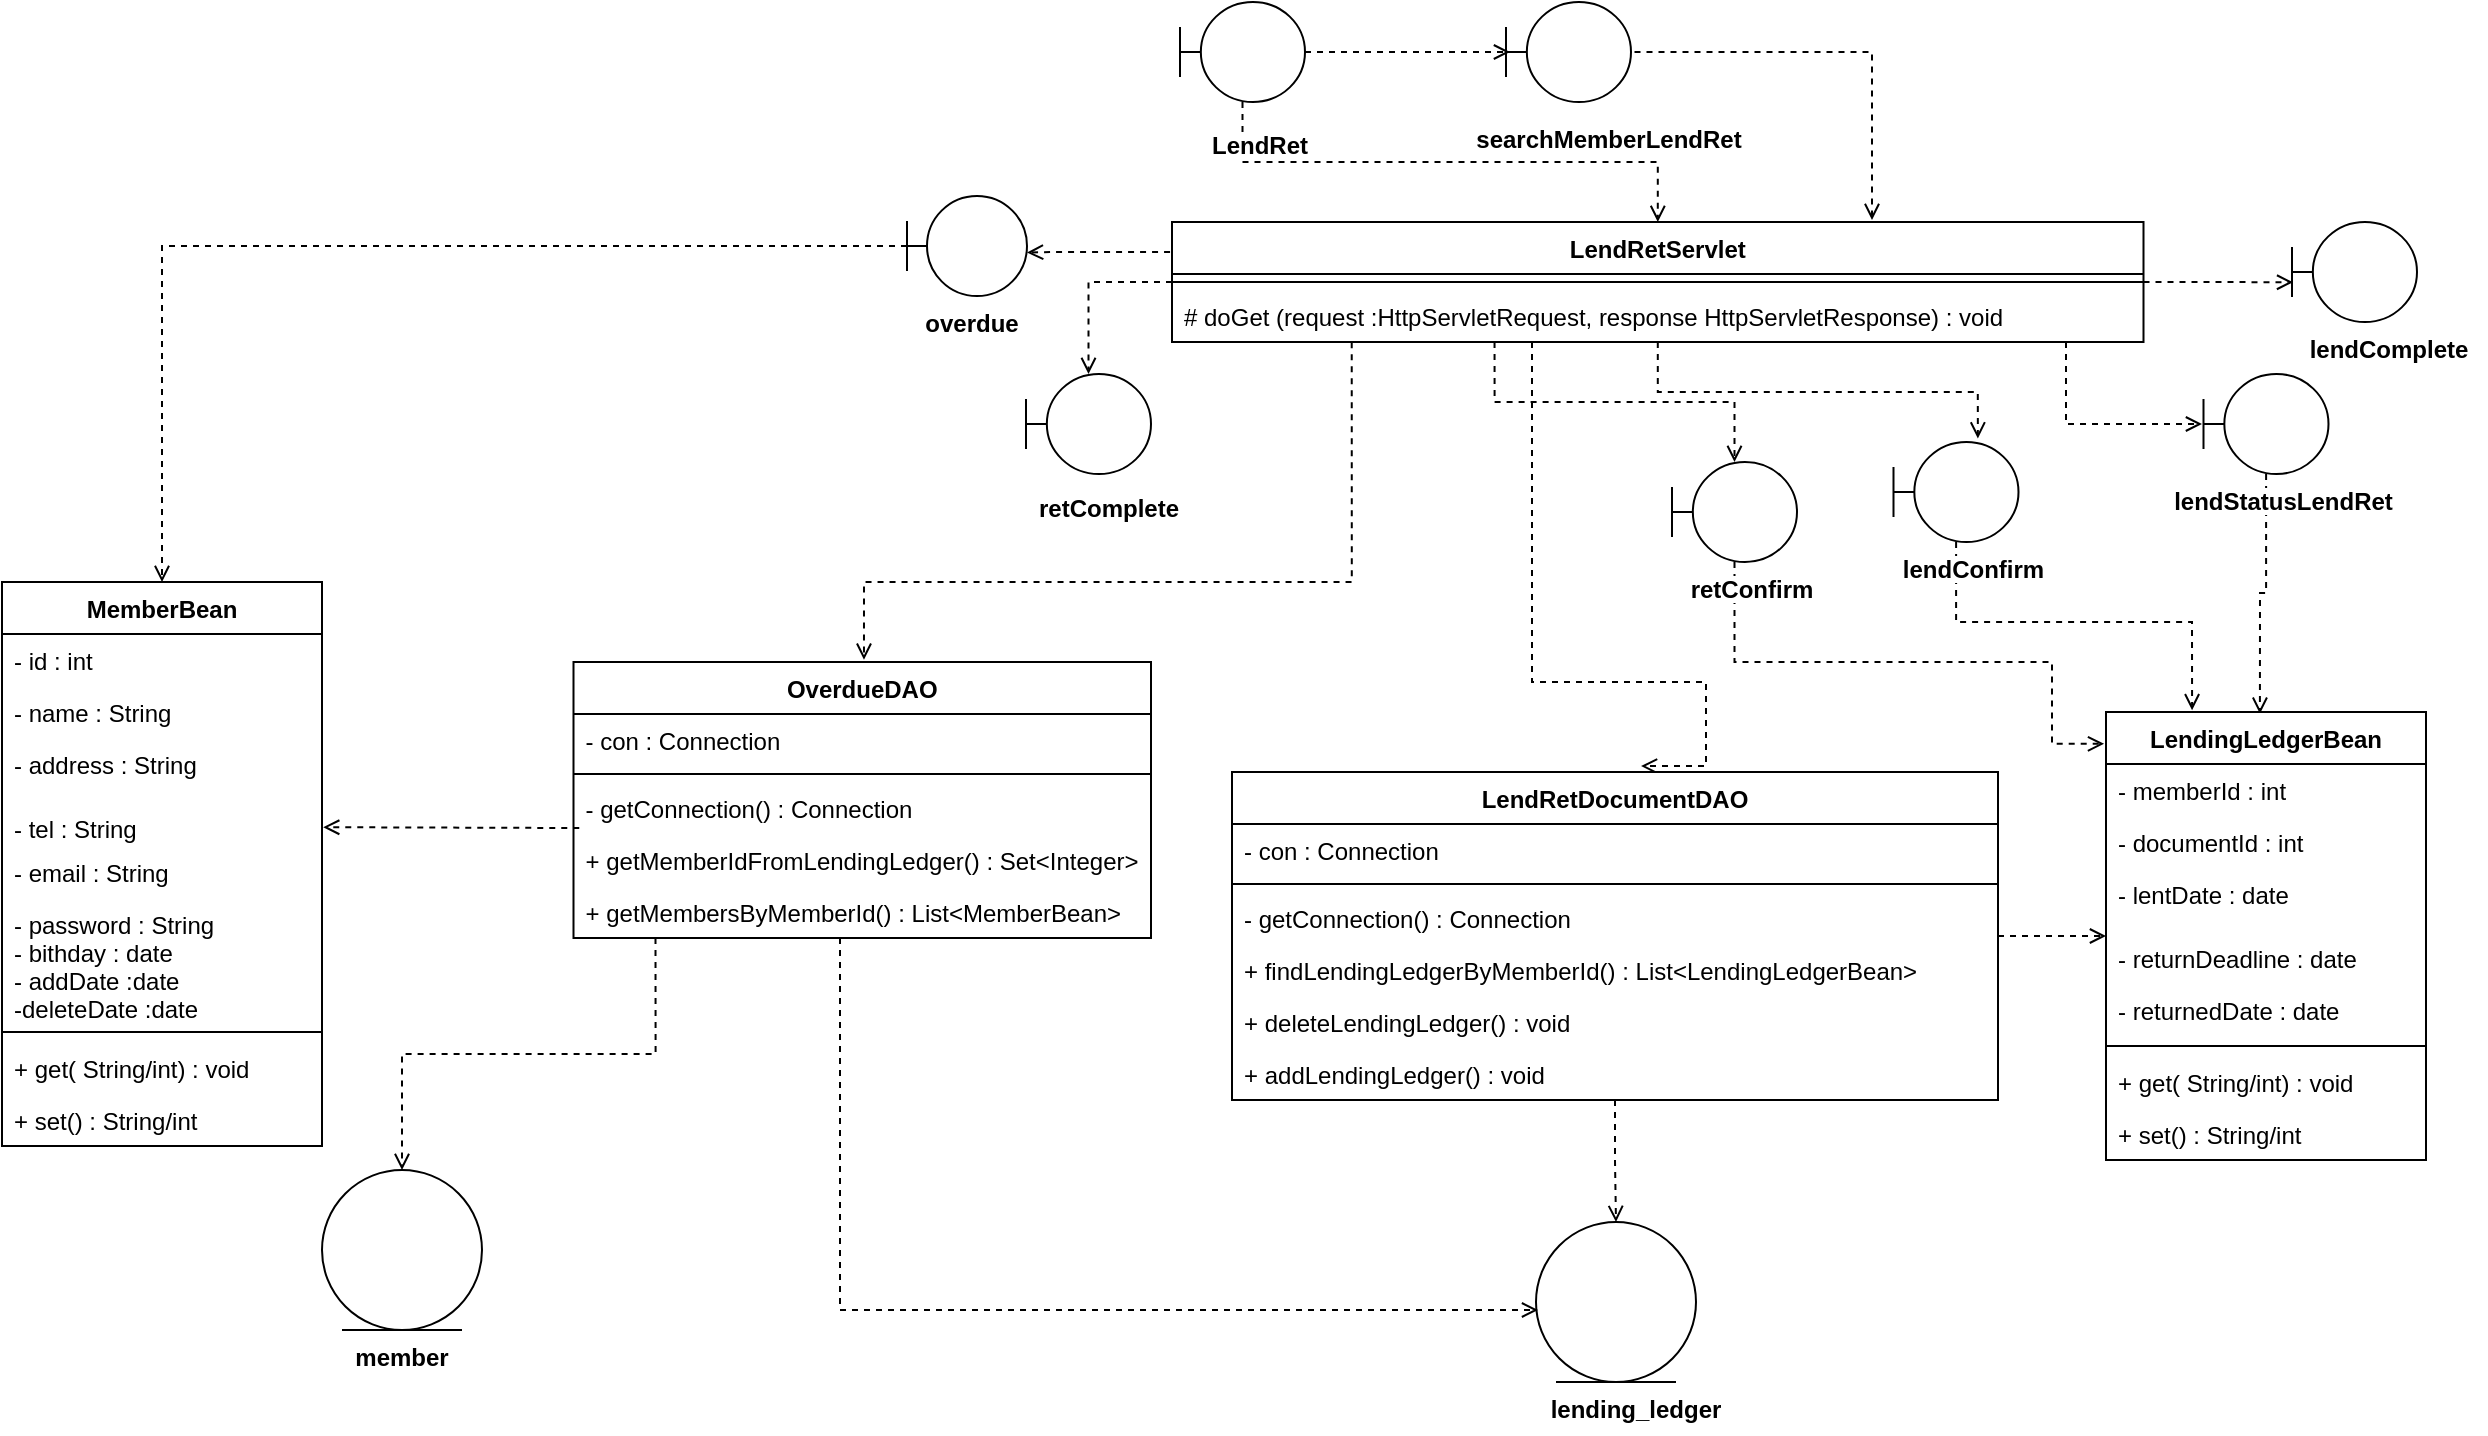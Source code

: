 <mxfile version="14.7.9" type="device"><diagram id="C5RBs43oDa-KdzZeNtuy" name="貸出返却延滞"><mxGraphModel dx="1617" dy="522" grid="1" gridSize="10" guides="1" tooltips="1" connect="0" arrows="1" fold="1" page="1" pageScale="1" pageWidth="827" pageHeight="1169" math="0" shadow="0"><root><mxCell id="WIyWlLk6GJQsqaUBKTNV-0"/><mxCell id="WIyWlLk6GJQsqaUBKTNV-1" parent="WIyWlLk6GJQsqaUBKTNV-0"/><mxCell id="hO1JM8L0dG9UVpiD3OXM-1" style="edgeStyle=orthogonalEdgeStyle;rounded=0;orthogonalLoop=1;jettySize=auto;html=1;dashed=1;endArrow=open;endFill=0;entryX=0.534;entryY=-0.018;entryDx=0;entryDy=0;entryPerimeter=0;" edge="1" parent="WIyWlLk6GJQsqaUBKTNV-1" target="hO1JM8L0dG9UVpiD3OXM-12"><mxGeometry relative="1" as="geometry"><Array as="points"><mxPoint x="590" y="410"/><mxPoint x="677" y="410"/></Array><mxPoint x="590" y="240" as="sourcePoint"/><mxPoint x="440" y="425" as="targetPoint"/></mxGeometry></mxCell><mxCell id="hO1JM8L0dG9UVpiD3OXM-2" style="edgeStyle=orthogonalEdgeStyle;rounded=0;orthogonalLoop=1;jettySize=auto;html=1;dashed=1;endArrow=open;endFill=0;" edge="1" parent="WIyWlLk6GJQsqaUBKTNV-1" source="hO1JM8L0dG9UVpiD3OXM-7"><mxGeometry relative="1" as="geometry"><mxPoint x="925" y="281" as="targetPoint"/><Array as="points"><mxPoint x="857" y="281"/><mxPoint x="925" y="281"/></Array></mxGeometry></mxCell><mxCell id="hO1JM8L0dG9UVpiD3OXM-4" style="edgeStyle=orthogonalEdgeStyle;rounded=0;orthogonalLoop=1;jettySize=auto;html=1;entryX=0.675;entryY=-0.036;entryDx=0;entryDy=0;entryPerimeter=0;dashed=1;endArrow=open;endFill=0;" edge="1" parent="WIyWlLk6GJQsqaUBKTNV-1" source="hO1JM8L0dG9UVpiD3OXM-5" target="hO1JM8L0dG9UVpiD3OXM-31"><mxGeometry relative="1" as="geometry"/></mxCell><mxCell id="hO1JM8L0dG9UVpiD3OXM-79" style="edgeStyle=orthogonalEdgeStyle;rounded=0;orthogonalLoop=1;jettySize=auto;html=1;dashed=1;endArrow=open;endFill=0;" edge="1" parent="WIyWlLk6GJQsqaUBKTNV-1" source="hO1JM8L0dG9UVpiD3OXM-5" target="hO1JM8L0dG9UVpiD3OXM-57"><mxGeometry relative="1" as="geometry"/></mxCell><mxCell id="hO1JM8L0dG9UVpiD3OXM-80" style="edgeStyle=orthogonalEdgeStyle;rounded=0;orthogonalLoop=1;jettySize=auto;html=1;exitX=1;exitY=0.5;exitDx=0;exitDy=0;dashed=1;endArrow=open;endFill=0;entryX=0.009;entryY=0.603;entryDx=0;entryDy=0;entryPerimeter=0;" edge="1" parent="WIyWlLk6GJQsqaUBKTNV-1" source="hO1JM8L0dG9UVpiD3OXM-5" target="hO1JM8L0dG9UVpiD3OXM-35"><mxGeometry relative="1" as="geometry"><mxPoint x="969" y="211" as="targetPoint"/></mxGeometry></mxCell><mxCell id="hO1JM8L0dG9UVpiD3OXM-102" style="edgeStyle=orthogonalEdgeStyle;rounded=0;orthogonalLoop=1;jettySize=auto;html=1;dashed=1;endArrow=open;endFill=0;exitX=0.332;exitY=1;exitDx=0;exitDy=0;exitPerimeter=0;" edge="1" parent="WIyWlLk6GJQsqaUBKTNV-1" source="hO1JM8L0dG9UVpiD3OXM-7" target="hO1JM8L0dG9UVpiD3OXM-33"><mxGeometry relative="1" as="geometry"/></mxCell><mxCell id="hO1JM8L0dG9UVpiD3OXM-104" style="edgeStyle=orthogonalEdgeStyle;rounded=0;orthogonalLoop=1;jettySize=auto;html=1;dashed=1;endArrow=open;endFill=0;exitX=-0.002;exitY=0.25;exitDx=0;exitDy=0;exitPerimeter=0;entryX=1;entryY=0.566;entryDx=0;entryDy=0;entryPerimeter=0;" edge="1" parent="WIyWlLk6GJQsqaUBKTNV-1" source="hO1JM8L0dG9UVpiD3OXM-5" target="hO1JM8L0dG9UVpiD3OXM-59"><mxGeometry relative="1" as="geometry"><mxPoint x="340" y="195" as="targetPoint"/><Array as="points"><mxPoint x="350" y="195"/></Array></mxGeometry></mxCell><mxCell id="hO1JM8L0dG9UVpiD3OXM-106" style="edgeStyle=orthogonalEdgeStyle;rounded=0;orthogonalLoop=1;jettySize=auto;html=1;entryX=0.503;entryY=-0.008;entryDx=0;entryDy=0;entryPerimeter=0;dashed=1;endArrow=open;endFill=0;exitX=0.185;exitY=1.005;exitDx=0;exitDy=0;exitPerimeter=0;" edge="1" parent="WIyWlLk6GJQsqaUBKTNV-1" source="hO1JM8L0dG9UVpiD3OXM-7" target="hO1JM8L0dG9UVpiD3OXM-81"><mxGeometry relative="1" as="geometry"><Array as="points"><mxPoint x="500" y="360"/><mxPoint x="256" y="360"/></Array></mxGeometry></mxCell><mxCell id="hO1JM8L0dG9UVpiD3OXM-5" value="LendRetServlet" style="swimlane;fontStyle=1;align=center;verticalAlign=top;childLayout=stackLayout;horizontal=1;startSize=26;horizontalStack=0;resizeParent=1;resizeParentMax=0;resizeLast=0;collapsible=1;marginBottom=0;labelBackgroundColor=#ffffff;" vertex="1" parent="WIyWlLk6GJQsqaUBKTNV-1"><mxGeometry x="410" y="180" width="485.75" height="60" as="geometry"/></mxCell><mxCell id="hO1JM8L0dG9UVpiD3OXM-6" value="" style="line;strokeWidth=1;fillColor=none;align=left;verticalAlign=middle;spacingTop=-1;spacingLeft=3;spacingRight=3;rotatable=0;labelPosition=right;points=[];portConstraint=eastwest;" vertex="1" parent="hO1JM8L0dG9UVpiD3OXM-5"><mxGeometry y="26" width="485.75" height="8" as="geometry"/></mxCell><mxCell id="hO1JM8L0dG9UVpiD3OXM-7" value="# doGet (request :HttpServletRequest, response HttpServletResponse) : void" style="text;strokeColor=none;fillColor=none;align=left;verticalAlign=top;spacingLeft=4;spacingRight=4;overflow=hidden;rotatable=0;points=[[0,0.5],[1,0.5]];portConstraint=eastwest;" vertex="1" parent="hO1JM8L0dG9UVpiD3OXM-5"><mxGeometry y="34" width="485.75" height="26" as="geometry"/></mxCell><mxCell id="hO1JM8L0dG9UVpiD3OXM-8" style="edgeStyle=orthogonalEdgeStyle;rounded=0;orthogonalLoop=1;jettySize=auto;html=1;dashed=1;endArrow=open;endFill=0;exitX=1.028;exitY=0.5;exitDx=0;exitDy=0;exitPerimeter=0;" edge="1" parent="WIyWlLk6GJQsqaUBKTNV-1" source="hO1JM8L0dG9UVpiD3OXM-9"><mxGeometry relative="1" as="geometry"><mxPoint x="760" y="179" as="targetPoint"/><Array as="points"><mxPoint x="760" y="95"/></Array></mxGeometry></mxCell><mxCell id="hO1JM8L0dG9UVpiD3OXM-9" value="" style="shape=umlBoundary;whiteSpace=wrap;html=1;labelBackgroundColor=#ffffff;" vertex="1" parent="WIyWlLk6GJQsqaUBKTNV-1"><mxGeometry x="577" y="70" width="62.5" height="50" as="geometry"/></mxCell><mxCell id="hO1JM8L0dG9UVpiD3OXM-107" style="edgeStyle=orthogonalEdgeStyle;rounded=0;orthogonalLoop=1;jettySize=auto;html=1;entryX=0;entryY=0.077;entryDx=0;entryDy=0;entryPerimeter=0;dashed=1;endArrow=open;endFill=0;" edge="1" parent="WIyWlLk6GJQsqaUBKTNV-1" source="hO1JM8L0dG9UVpiD3OXM-12" target="hO1JM8L0dG9UVpiD3OXM-78"><mxGeometry relative="1" as="geometry"/></mxCell><mxCell id="hO1JM8L0dG9UVpiD3OXM-108" style="edgeStyle=orthogonalEdgeStyle;rounded=0;orthogonalLoop=1;jettySize=auto;html=1;dashed=1;endArrow=open;endFill=0;" edge="1" parent="WIyWlLk6GJQsqaUBKTNV-1" source="hO1JM8L0dG9UVpiD3OXM-12" target="hO1JM8L0dG9UVpiD3OXM-19"><mxGeometry relative="1" as="geometry"/></mxCell><mxCell id="hO1JM8L0dG9UVpiD3OXM-12" value="LendRetDocumentDAO" style="swimlane;fontStyle=1;align=center;verticalAlign=top;childLayout=stackLayout;horizontal=1;startSize=26;horizontalStack=0;resizeParent=1;resizeParentMax=0;resizeLast=0;collapsible=1;marginBottom=0;labelBackgroundColor=#ffffff;" vertex="1" parent="WIyWlLk6GJQsqaUBKTNV-1"><mxGeometry x="440" y="455" width="383" height="164" as="geometry"/></mxCell><mxCell id="hO1JM8L0dG9UVpiD3OXM-13" value="- con : Connection " style="text;strokeColor=none;fillColor=none;align=left;verticalAlign=top;spacingLeft=4;spacingRight=4;overflow=hidden;rotatable=0;points=[[0,0.5],[1,0.5]];portConstraint=eastwest;" vertex="1" parent="hO1JM8L0dG9UVpiD3OXM-12"><mxGeometry y="26" width="383" height="26" as="geometry"/></mxCell><mxCell id="hO1JM8L0dG9UVpiD3OXM-14" value="" style="line;strokeWidth=1;fillColor=none;align=left;verticalAlign=middle;spacingTop=-1;spacingLeft=3;spacingRight=3;rotatable=0;labelPosition=right;points=[];portConstraint=eastwest;" vertex="1" parent="hO1JM8L0dG9UVpiD3OXM-12"><mxGeometry y="52" width="383" height="8" as="geometry"/></mxCell><mxCell id="hO1JM8L0dG9UVpiD3OXM-15" value="- getConnection() : Connection" style="text;strokeColor=none;fillColor=none;align=left;verticalAlign=top;spacingLeft=4;spacingRight=4;overflow=hidden;rotatable=0;points=[[0,0.5],[1,0.5]];portConstraint=eastwest;" vertex="1" parent="hO1JM8L0dG9UVpiD3OXM-12"><mxGeometry y="60" width="383" height="26" as="geometry"/></mxCell><mxCell id="hO1JM8L0dG9UVpiD3OXM-16" value="+ findLendingLedgerByMemberId() : List&lt;LendingLedgerBean&gt;" style="text;strokeColor=none;fillColor=none;align=left;verticalAlign=top;spacingLeft=4;spacingRight=4;overflow=hidden;rotatable=0;points=[[0,0.5],[1,0.5]];portConstraint=eastwest;" vertex="1" parent="hO1JM8L0dG9UVpiD3OXM-12"><mxGeometry y="86" width="383" height="26" as="geometry"/></mxCell><mxCell id="hO1JM8L0dG9UVpiD3OXM-76" value="+ deleteLendingLedger() : void" style="text;strokeColor=none;fillColor=none;align=left;verticalAlign=top;spacingLeft=4;spacingRight=4;overflow=hidden;rotatable=0;points=[[0,0.5],[1,0.5]];portConstraint=eastwest;" vertex="1" parent="hO1JM8L0dG9UVpiD3OXM-12"><mxGeometry y="112" width="383" height="26" as="geometry"/></mxCell><mxCell id="hO1JM8L0dG9UVpiD3OXM-17" value="+ addLendingLedger() : void" style="text;strokeColor=none;fillColor=none;align=left;verticalAlign=top;spacingLeft=4;spacingRight=4;overflow=hidden;rotatable=0;points=[[0,0.5],[1,0.5]];portConstraint=eastwest;" vertex="1" parent="hO1JM8L0dG9UVpiD3OXM-12"><mxGeometry y="138" width="383" height="26" as="geometry"/></mxCell><mxCell id="hO1JM8L0dG9UVpiD3OXM-19" value="" style="ellipse;shape=umlEntity;whiteSpace=wrap;html=1;labelBackgroundColor=#ffffff;" vertex="1" parent="WIyWlLk6GJQsqaUBKTNV-1"><mxGeometry x="592" y="680" width="80" height="80" as="geometry"/></mxCell><mxCell id="hO1JM8L0dG9UVpiD3OXM-20" value="searchMemberLendRet" style="text;align=center;fontStyle=1;verticalAlign=middle;spacingLeft=3;spacingRight=3;strokeColor=none;rotatable=0;points=[[0,0.5],[1,0.5]];portConstraint=eastwest;labelBackgroundColor=#ffffff;" vertex="1" parent="WIyWlLk6GJQsqaUBKTNV-1"><mxGeometry x="560" y="125" width="137" height="26" as="geometry"/></mxCell><mxCell id="hO1JM8L0dG9UVpiD3OXM-100" style="edgeStyle=orthogonalEdgeStyle;rounded=0;orthogonalLoop=1;jettySize=auto;html=1;entryX=0.481;entryY=0.004;entryDx=0;entryDy=0;entryPerimeter=0;dashed=1;endArrow=open;endFill=0;" edge="1" parent="WIyWlLk6GJQsqaUBKTNV-1" source="hO1JM8L0dG9UVpiD3OXM-22" target="hO1JM8L0dG9UVpiD3OXM-37"><mxGeometry relative="1" as="geometry"/></mxCell><mxCell id="hO1JM8L0dG9UVpiD3OXM-22" value="" style="shape=umlBoundary;whiteSpace=wrap;html=1;labelBackgroundColor=#ffffff;" vertex="1" parent="WIyWlLk6GJQsqaUBKTNV-1"><mxGeometry x="925.75" y="256" width="62.5" height="50" as="geometry"/></mxCell><mxCell id="hO1JM8L0dG9UVpiD3OXM-23" value="lendStatusLendRet" style="text;align=center;fontStyle=1;verticalAlign=middle;spacingLeft=3;spacingRight=3;strokeColor=none;rotatable=0;points=[[0,0.5],[1,0.5]];portConstraint=eastwest;labelBackgroundColor=#ffffff;" vertex="1" parent="WIyWlLk6GJQsqaUBKTNV-1"><mxGeometry x="925.75" y="306" width="80" height="26" as="geometry"/></mxCell><mxCell id="hO1JM8L0dG9UVpiD3OXM-24" value="lending_ledger" style="text;align=center;fontStyle=1;verticalAlign=middle;spacingLeft=3;spacingRight=3;strokeColor=none;rotatable=0;points=[[0,0.5],[1,0.5]];portConstraint=eastwest;labelBackgroundColor=#ffffff;" vertex="1" parent="WIyWlLk6GJQsqaUBKTNV-1"><mxGeometry x="587" y="760" width="110" height="26" as="geometry"/></mxCell><mxCell id="hO1JM8L0dG9UVpiD3OXM-25" value="" style="ellipse;shape=umlEntity;whiteSpace=wrap;html=1;labelBackgroundColor=#ffffff;" vertex="1" parent="WIyWlLk6GJQsqaUBKTNV-1"><mxGeometry x="-15" y="654" width="80" height="80" as="geometry"/></mxCell><mxCell id="hO1JM8L0dG9UVpiD3OXM-26" value="member" style="text;align=center;fontStyle=1;verticalAlign=middle;spacingLeft=3;spacingRight=3;strokeColor=none;rotatable=0;points=[[0,0.5],[1,0.5]];portConstraint=eastwest;labelBackgroundColor=#ffffff;" vertex="1" parent="WIyWlLk6GJQsqaUBKTNV-1"><mxGeometry x="-30" y="734" width="110" height="26" as="geometry"/></mxCell><mxCell id="hO1JM8L0dG9UVpiD3OXM-27" value="" style="edgeStyle=orthogonalEdgeStyle;rounded=0;orthogonalLoop=1;jettySize=auto;html=1;dashed=1;endArrow=open;endFill=0;" edge="1" parent="WIyWlLk6GJQsqaUBKTNV-1" source="hO1JM8L0dG9UVpiD3OXM-28" target="hO1JM8L0dG9UVpiD3OXM-5"><mxGeometry relative="1" as="geometry"><mxPoint x="356" y="107" as="targetPoint"/></mxGeometry></mxCell><mxCell id="hO1JM8L0dG9UVpiD3OXM-99" style="edgeStyle=orthogonalEdgeStyle;rounded=0;orthogonalLoop=1;jettySize=auto;html=1;entryX=0.032;entryY=0.5;entryDx=0;entryDy=0;entryPerimeter=0;dashed=1;endArrow=open;endFill=0;" edge="1" parent="WIyWlLk6GJQsqaUBKTNV-1" source="hO1JM8L0dG9UVpiD3OXM-28" target="hO1JM8L0dG9UVpiD3OXM-9"><mxGeometry relative="1" as="geometry"/></mxCell><mxCell id="hO1JM8L0dG9UVpiD3OXM-28" value="" style="shape=umlBoundary;whiteSpace=wrap;html=1;labelBackgroundColor=#ffffff;" vertex="1" parent="WIyWlLk6GJQsqaUBKTNV-1"><mxGeometry x="414" y="70" width="62.5" height="50" as="geometry"/></mxCell><mxCell id="hO1JM8L0dG9UVpiD3OXM-29" value="LendRet" style="text;align=center;fontStyle=1;verticalAlign=middle;spacingLeft=3;spacingRight=3;strokeColor=none;rotatable=0;points=[[0,0.5],[1,0.5]];portConstraint=eastwest;labelBackgroundColor=#ffffff;" vertex="1" parent="WIyWlLk6GJQsqaUBKTNV-1"><mxGeometry x="414" y="128" width="80" height="26" as="geometry"/></mxCell><mxCell id="hO1JM8L0dG9UVpiD3OXM-101" style="edgeStyle=orthogonalEdgeStyle;rounded=0;orthogonalLoop=1;jettySize=auto;html=1;entryX=0.269;entryY=-0.004;entryDx=0;entryDy=0;entryPerimeter=0;dashed=1;endArrow=open;endFill=0;" edge="1" parent="WIyWlLk6GJQsqaUBKTNV-1" source="hO1JM8L0dG9UVpiD3OXM-31" target="hO1JM8L0dG9UVpiD3OXM-37"><mxGeometry relative="1" as="geometry"><Array as="points"><mxPoint x="802" y="380"/><mxPoint x="920" y="380"/></Array></mxGeometry></mxCell><mxCell id="hO1JM8L0dG9UVpiD3OXM-31" value="" style="shape=umlBoundary;whiteSpace=wrap;html=1;labelBackgroundColor=#ffffff;" vertex="1" parent="WIyWlLk6GJQsqaUBKTNV-1"><mxGeometry x="770.75" y="290" width="62.5" height="50" as="geometry"/></mxCell><mxCell id="hO1JM8L0dG9UVpiD3OXM-32" value="lendConfirm" style="text;align=center;fontStyle=1;verticalAlign=middle;spacingLeft=3;spacingRight=3;strokeColor=none;rotatable=0;points=[[0,0.5],[1,0.5]];portConstraint=eastwest;labelBackgroundColor=#ffffff;" vertex="1" parent="WIyWlLk6GJQsqaUBKTNV-1"><mxGeometry x="725.75" y="340" width="170" height="26" as="geometry"/></mxCell><mxCell id="hO1JM8L0dG9UVpiD3OXM-103" style="edgeStyle=orthogonalEdgeStyle;rounded=0;orthogonalLoop=1;jettySize=auto;html=1;entryX=-0.006;entryY=0.071;entryDx=0;entryDy=0;entryPerimeter=0;dashed=1;endArrow=open;endFill=0;" edge="1" parent="WIyWlLk6GJQsqaUBKTNV-1" source="hO1JM8L0dG9UVpiD3OXM-33" target="hO1JM8L0dG9UVpiD3OXM-37"><mxGeometry relative="1" as="geometry"><Array as="points"><mxPoint x="691" y="400"/><mxPoint x="850" y="400"/><mxPoint x="850" y="441"/></Array></mxGeometry></mxCell><mxCell id="hO1JM8L0dG9UVpiD3OXM-33" value="" style="shape=umlBoundary;whiteSpace=wrap;html=1;labelBackgroundColor=#ffffff;" vertex="1" parent="WIyWlLk6GJQsqaUBKTNV-1"><mxGeometry x="660" y="300" width="62.5" height="50" as="geometry"/></mxCell><mxCell id="hO1JM8L0dG9UVpiD3OXM-34" value="retConfirm" style="text;align=center;fontStyle=1;verticalAlign=middle;spacingLeft=3;spacingRight=3;strokeColor=none;rotatable=0;points=[[0,0.5],[1,0.5]];portConstraint=eastwest;labelBackgroundColor=#ffffff;" vertex="1" parent="WIyWlLk6GJQsqaUBKTNV-1"><mxGeometry x="660" y="350" width="80" height="26" as="geometry"/></mxCell><mxCell id="hO1JM8L0dG9UVpiD3OXM-35" value="" style="shape=umlBoundary;whiteSpace=wrap;html=1;labelBackgroundColor=#ffffff;" vertex="1" parent="WIyWlLk6GJQsqaUBKTNV-1"><mxGeometry x="970" y="180" width="62.5" height="50" as="geometry"/></mxCell><mxCell id="hO1JM8L0dG9UVpiD3OXM-36" value="lendComplete" style="text;align=center;fontStyle=1;verticalAlign=middle;spacingLeft=3;spacingRight=3;strokeColor=none;rotatable=0;points=[[0,0.5],[1,0.5]];portConstraint=eastwest;labelBackgroundColor=#ffffff;" vertex="1" parent="WIyWlLk6GJQsqaUBKTNV-1"><mxGeometry x="970" y="230" width="97" height="26" as="geometry"/></mxCell><mxCell id="hO1JM8L0dG9UVpiD3OXM-37" value="LendingLedgerBean" style="swimlane;fontStyle=1;align=center;verticalAlign=top;childLayout=stackLayout;horizontal=1;startSize=26;horizontalStack=0;resizeParent=1;resizeParentMax=0;resizeLast=0;collapsible=1;marginBottom=0;labelBackgroundColor=#ffffff;" vertex="1" parent="WIyWlLk6GJQsqaUBKTNV-1"><mxGeometry x="877" y="425" width="160" height="224" as="geometry"/></mxCell><mxCell id="hO1JM8L0dG9UVpiD3OXM-38" value="- memberId : int" style="text;strokeColor=none;fillColor=none;align=left;verticalAlign=top;spacingLeft=4;spacingRight=4;overflow=hidden;rotatable=0;points=[[0,0.5],[1,0.5]];portConstraint=eastwest;" vertex="1" parent="hO1JM8L0dG9UVpiD3OXM-37"><mxGeometry y="26" width="160" height="26" as="geometry"/></mxCell><mxCell id="hO1JM8L0dG9UVpiD3OXM-39" value="- documentId : int" style="text;strokeColor=none;fillColor=none;align=left;verticalAlign=top;spacingLeft=4;spacingRight=4;overflow=hidden;rotatable=0;points=[[0,0.5],[1,0.5]];portConstraint=eastwest;" vertex="1" parent="hO1JM8L0dG9UVpiD3OXM-37"><mxGeometry y="52" width="160" height="26" as="geometry"/></mxCell><mxCell id="hO1JM8L0dG9UVpiD3OXM-40" value="- lentDate : date" style="text;strokeColor=none;fillColor=none;align=left;verticalAlign=top;spacingLeft=4;spacingRight=4;overflow=hidden;rotatable=0;points=[[0,0.5],[1,0.5]];portConstraint=eastwest;" vertex="1" parent="hO1JM8L0dG9UVpiD3OXM-37"><mxGeometry y="78" width="160" height="32" as="geometry"/></mxCell><mxCell id="hO1JM8L0dG9UVpiD3OXM-78" value="- returnDeadline : date" style="text;strokeColor=none;fillColor=none;align=left;verticalAlign=top;spacingLeft=4;spacingRight=4;overflow=hidden;rotatable=0;points=[[0,0.5],[1,0.5]];portConstraint=eastwest;" vertex="1" parent="hO1JM8L0dG9UVpiD3OXM-37"><mxGeometry y="110" width="160" height="26" as="geometry"/></mxCell><mxCell id="hO1JM8L0dG9UVpiD3OXM-41" value="- returnedDate : date" style="text;strokeColor=none;fillColor=none;align=left;verticalAlign=top;spacingLeft=4;spacingRight=4;overflow=hidden;rotatable=0;points=[[0,0.5],[1,0.5]];portConstraint=eastwest;" vertex="1" parent="hO1JM8L0dG9UVpiD3OXM-37"><mxGeometry y="136" width="160" height="26" as="geometry"/></mxCell><mxCell id="hO1JM8L0dG9UVpiD3OXM-43" value="" style="line;strokeWidth=1;fillColor=none;align=left;verticalAlign=middle;spacingTop=-1;spacingLeft=3;spacingRight=3;rotatable=0;labelPosition=right;points=[];portConstraint=eastwest;" vertex="1" parent="hO1JM8L0dG9UVpiD3OXM-37"><mxGeometry y="162" width="160" height="10" as="geometry"/></mxCell><mxCell id="hO1JM8L0dG9UVpiD3OXM-44" value="+ get( String/int) : void" style="text;strokeColor=none;fillColor=none;align=left;verticalAlign=top;spacingLeft=4;spacingRight=4;overflow=hidden;rotatable=0;points=[[0,0.5],[1,0.5]];portConstraint=eastwest;" vertex="1" parent="hO1JM8L0dG9UVpiD3OXM-37"><mxGeometry y="172" width="160" height="26" as="geometry"/></mxCell><mxCell id="hO1JM8L0dG9UVpiD3OXM-45" value="+ set() : String/int" style="text;strokeColor=none;fillColor=none;align=left;verticalAlign=top;spacingLeft=4;spacingRight=4;overflow=hidden;rotatable=0;points=[[0,0.5],[1,0.5]];portConstraint=eastwest;" vertex="1" parent="hO1JM8L0dG9UVpiD3OXM-37"><mxGeometry y="198" width="160" height="26" as="geometry"/></mxCell><mxCell id="hO1JM8L0dG9UVpiD3OXM-57" value="" style="shape=umlBoundary;whiteSpace=wrap;html=1;labelBackgroundColor=#ffffff;" vertex="1" parent="WIyWlLk6GJQsqaUBKTNV-1"><mxGeometry x="337" y="256" width="62.5" height="50" as="geometry"/></mxCell><mxCell id="hO1JM8L0dG9UVpiD3OXM-58" value="retComplete" style="text;align=center;fontStyle=1;verticalAlign=middle;spacingLeft=3;spacingRight=3;strokeColor=none;rotatable=0;points=[[0,0.5],[1,0.5]];portConstraint=eastwest;labelBackgroundColor=#ffffff;" vertex="1" parent="WIyWlLk6GJQsqaUBKTNV-1"><mxGeometry x="330" y="313" width="97" height="19" as="geometry"/></mxCell><mxCell id="hO1JM8L0dG9UVpiD3OXM-105" style="edgeStyle=orthogonalEdgeStyle;rounded=0;orthogonalLoop=1;jettySize=auto;html=1;dashed=1;endArrow=open;endFill=0;" edge="1" parent="WIyWlLk6GJQsqaUBKTNV-1" source="hO1JM8L0dG9UVpiD3OXM-59" target="hO1JM8L0dG9UVpiD3OXM-61"><mxGeometry relative="1" as="geometry"/></mxCell><mxCell id="hO1JM8L0dG9UVpiD3OXM-59" value="" style="shape=umlBoundary;whiteSpace=wrap;html=1;labelBackgroundColor=#ffffff;" vertex="1" parent="WIyWlLk6GJQsqaUBKTNV-1"><mxGeometry x="277.5" y="167" width="60" height="50" as="geometry"/></mxCell><mxCell id="hO1JM8L0dG9UVpiD3OXM-60" value="overdue" style="text;align=center;fontStyle=1;verticalAlign=middle;spacingLeft=3;spacingRight=3;strokeColor=none;rotatable=0;points=[[0,0.5],[1,0.5]];portConstraint=eastwest;labelBackgroundColor=#ffffff;" vertex="1" parent="WIyWlLk6GJQsqaUBKTNV-1"><mxGeometry x="270" y="217" width="80" height="26" as="geometry"/></mxCell><mxCell id="hO1JM8L0dG9UVpiD3OXM-61" value="MemberBean" style="swimlane;fontStyle=1;align=center;verticalAlign=top;childLayout=stackLayout;horizontal=1;startSize=26;horizontalStack=0;resizeParent=1;resizeParentMax=0;resizeLast=0;collapsible=1;marginBottom=0;labelBackgroundColor=#ffffff;" vertex="1" parent="WIyWlLk6GJQsqaUBKTNV-1"><mxGeometry x="-175" y="360" width="160" height="282" as="geometry"/></mxCell><mxCell id="hO1JM8L0dG9UVpiD3OXM-62" value="- id : int" style="text;strokeColor=none;fillColor=none;align=left;verticalAlign=top;spacingLeft=4;spacingRight=4;overflow=hidden;rotatable=0;points=[[0,0.5],[1,0.5]];portConstraint=eastwest;" vertex="1" parent="hO1JM8L0dG9UVpiD3OXM-61"><mxGeometry y="26" width="160" height="26" as="geometry"/></mxCell><mxCell id="hO1JM8L0dG9UVpiD3OXM-63" value="- name : String" style="text;strokeColor=none;fillColor=none;align=left;verticalAlign=top;spacingLeft=4;spacingRight=4;overflow=hidden;rotatable=0;points=[[0,0.5],[1,0.5]];portConstraint=eastwest;" vertex="1" parent="hO1JM8L0dG9UVpiD3OXM-61"><mxGeometry y="52" width="160" height="26" as="geometry"/></mxCell><mxCell id="hO1JM8L0dG9UVpiD3OXM-64" value="- address : String" style="text;strokeColor=none;fillColor=none;align=left;verticalAlign=top;spacingLeft=4;spacingRight=4;overflow=hidden;rotatable=0;points=[[0,0.5],[1,0.5]];portConstraint=eastwest;" vertex="1" parent="hO1JM8L0dG9UVpiD3OXM-61"><mxGeometry y="78" width="160" height="32" as="geometry"/></mxCell><mxCell id="hO1JM8L0dG9UVpiD3OXM-65" value="- tel : String" style="text;strokeColor=none;fillColor=none;align=left;verticalAlign=top;spacingLeft=4;spacingRight=4;overflow=hidden;rotatable=0;points=[[0,0.5],[1,0.5]];portConstraint=eastwest;" vertex="1" parent="hO1JM8L0dG9UVpiD3OXM-61"><mxGeometry y="110" width="160" height="22" as="geometry"/></mxCell><mxCell id="hO1JM8L0dG9UVpiD3OXM-66" value="- email : String" style="text;strokeColor=none;fillColor=none;align=left;verticalAlign=top;spacingLeft=4;spacingRight=4;overflow=hidden;rotatable=0;points=[[0,0.5],[1,0.5]];portConstraint=eastwest;" vertex="1" parent="hO1JM8L0dG9UVpiD3OXM-61"><mxGeometry y="132" width="160" height="26" as="geometry"/></mxCell><mxCell id="hO1JM8L0dG9UVpiD3OXM-67" value="- password : String&#10;- bithday : date&#10;- addDate :date&#10;-deleteDate :date" style="text;strokeColor=none;fillColor=none;align=left;verticalAlign=top;spacingLeft=4;spacingRight=4;overflow=hidden;rotatable=0;points=[[0,0.5],[1,0.5]];portConstraint=eastwest;" vertex="1" parent="hO1JM8L0dG9UVpiD3OXM-61"><mxGeometry y="158" width="160" height="62" as="geometry"/></mxCell><mxCell id="hO1JM8L0dG9UVpiD3OXM-68" value="" style="line;strokeWidth=1;fillColor=none;align=left;verticalAlign=middle;spacingTop=-1;spacingLeft=3;spacingRight=3;rotatable=0;labelPosition=right;points=[];portConstraint=eastwest;" vertex="1" parent="hO1JM8L0dG9UVpiD3OXM-61"><mxGeometry y="220" width="160" height="10" as="geometry"/></mxCell><mxCell id="hO1JM8L0dG9UVpiD3OXM-69" value="+ get( String/int) : void" style="text;strokeColor=none;fillColor=none;align=left;verticalAlign=top;spacingLeft=4;spacingRight=4;overflow=hidden;rotatable=0;points=[[0,0.5],[1,0.5]];portConstraint=eastwest;" vertex="1" parent="hO1JM8L0dG9UVpiD3OXM-61"><mxGeometry y="230" width="160" height="26" as="geometry"/></mxCell><mxCell id="hO1JM8L0dG9UVpiD3OXM-70" value="+ set() : String/int" style="text;strokeColor=none;fillColor=none;align=left;verticalAlign=top;spacingLeft=4;spacingRight=4;overflow=hidden;rotatable=0;points=[[0,0.5],[1,0.5]];portConstraint=eastwest;" vertex="1" parent="hO1JM8L0dG9UVpiD3OXM-61"><mxGeometry y="256" width="160" height="26" as="geometry"/></mxCell><mxCell id="hO1JM8L0dG9UVpiD3OXM-109" style="edgeStyle=orthogonalEdgeStyle;rounded=0;orthogonalLoop=1;jettySize=auto;html=1;entryX=0.013;entryY=0.55;entryDx=0;entryDy=0;entryPerimeter=0;dashed=1;endArrow=open;endFill=0;" edge="1" parent="WIyWlLk6GJQsqaUBKTNV-1" source="hO1JM8L0dG9UVpiD3OXM-81" target="hO1JM8L0dG9UVpiD3OXM-19"><mxGeometry relative="1" as="geometry"><Array as="points"><mxPoint x="244" y="724"/></Array></mxGeometry></mxCell><mxCell id="hO1JM8L0dG9UVpiD3OXM-111" style="edgeStyle=orthogonalEdgeStyle;rounded=0;orthogonalLoop=1;jettySize=auto;html=1;entryX=1.004;entryY=0.573;entryDx=0;entryDy=0;entryPerimeter=0;dashed=1;endArrow=open;endFill=0;exitX=0.01;exitY=-0.115;exitDx=0;exitDy=0;exitPerimeter=0;" edge="1" parent="WIyWlLk6GJQsqaUBKTNV-1" source="hO1JM8L0dG9UVpiD3OXM-86" target="hO1JM8L0dG9UVpiD3OXM-65"><mxGeometry relative="1" as="geometry"><Array as="points"><mxPoint x="-14" y="483"/></Array></mxGeometry></mxCell><mxCell id="hO1JM8L0dG9UVpiD3OXM-112" style="edgeStyle=orthogonalEdgeStyle;rounded=0;orthogonalLoop=1;jettySize=auto;html=1;dashed=1;endArrow=open;endFill=0;exitX=0.142;exitY=1;exitDx=0;exitDy=0;exitPerimeter=0;" edge="1" parent="WIyWlLk6GJQsqaUBKTNV-1" source="hO1JM8L0dG9UVpiD3OXM-110" target="hO1JM8L0dG9UVpiD3OXM-25"><mxGeometry relative="1" as="geometry"/></mxCell><mxCell id="hO1JM8L0dG9UVpiD3OXM-81" value="OverdueDAO" style="swimlane;fontStyle=1;align=center;verticalAlign=top;childLayout=stackLayout;horizontal=1;startSize=26;horizontalStack=0;resizeParent=1;resizeParentMax=0;resizeLast=0;collapsible=1;marginBottom=0;labelBackgroundColor=#ffffff;" vertex="1" parent="WIyWlLk6GJQsqaUBKTNV-1"><mxGeometry x="110.75" y="400" width="288.75" height="138" as="geometry"/></mxCell><mxCell id="hO1JM8L0dG9UVpiD3OXM-82" value="- con : Connection " style="text;strokeColor=none;fillColor=none;align=left;verticalAlign=top;spacingLeft=4;spacingRight=4;overflow=hidden;rotatable=0;points=[[0,0.5],[1,0.5]];portConstraint=eastwest;" vertex="1" parent="hO1JM8L0dG9UVpiD3OXM-81"><mxGeometry y="26" width="288.75" height="26" as="geometry"/></mxCell><mxCell id="hO1JM8L0dG9UVpiD3OXM-83" value="" style="line;strokeWidth=1;fillColor=none;align=left;verticalAlign=middle;spacingTop=-1;spacingLeft=3;spacingRight=3;rotatable=0;labelPosition=right;points=[];portConstraint=eastwest;" vertex="1" parent="hO1JM8L0dG9UVpiD3OXM-81"><mxGeometry y="52" width="288.75" height="8" as="geometry"/></mxCell><mxCell id="hO1JM8L0dG9UVpiD3OXM-84" value="- getConnection() : Connection" style="text;strokeColor=none;fillColor=none;align=left;verticalAlign=top;spacingLeft=4;spacingRight=4;overflow=hidden;rotatable=0;points=[[0,0.5],[1,0.5]];portConstraint=eastwest;" vertex="1" parent="hO1JM8L0dG9UVpiD3OXM-81"><mxGeometry y="60" width="288.75" height="26" as="geometry"/></mxCell><mxCell id="hO1JM8L0dG9UVpiD3OXM-86" value="+ getMemberIdFromLendingLedger() : Set&lt;Integer&gt;" style="text;strokeColor=none;fillColor=none;align=left;verticalAlign=top;spacingLeft=4;spacingRight=4;overflow=hidden;rotatable=0;points=[[0,0.5],[1,0.5]];portConstraint=eastwest;" vertex="1" parent="hO1JM8L0dG9UVpiD3OXM-81"><mxGeometry y="86" width="288.75" height="26" as="geometry"/></mxCell><mxCell id="hO1JM8L0dG9UVpiD3OXM-110" value="+ getMembersByMemberId() : List&lt;MemberBean&gt;" style="text;strokeColor=none;fillColor=none;align=left;verticalAlign=top;spacingLeft=4;spacingRight=4;overflow=hidden;rotatable=0;points=[[0,0.5],[1,0.5]];portConstraint=eastwest;" vertex="1" parent="hO1JM8L0dG9UVpiD3OXM-81"><mxGeometry y="112" width="288.75" height="26" as="geometry"/></mxCell></root></mxGraphModel></diagram></mxfile>